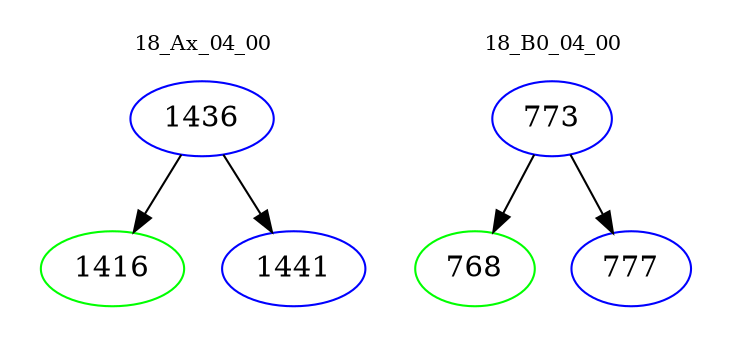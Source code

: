 digraph{
subgraph cluster_0 {
color = white
label = "18_Ax_04_00";
fontsize=10;
T0_1436 [label="1436", color="blue"]
T0_1436 -> T0_1416 [color="black"]
T0_1416 [label="1416", color="green"]
T0_1436 -> T0_1441 [color="black"]
T0_1441 [label="1441", color="blue"]
}
subgraph cluster_1 {
color = white
label = "18_B0_04_00";
fontsize=10;
T1_773 [label="773", color="blue"]
T1_773 -> T1_768 [color="black"]
T1_768 [label="768", color="green"]
T1_773 -> T1_777 [color="black"]
T1_777 [label="777", color="blue"]
}
}
